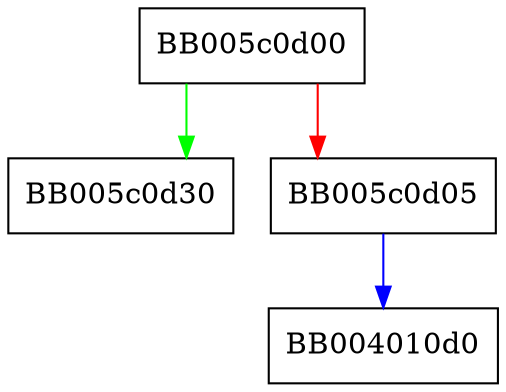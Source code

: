 digraph EVP_set_pw_prompt {
  node [shape="box"];
  graph [splines=ortho];
  BB005c0d00 -> BB005c0d30 [color="green"];
  BB005c0d00 -> BB005c0d05 [color="red"];
  BB005c0d05 -> BB004010d0 [color="blue"];
}